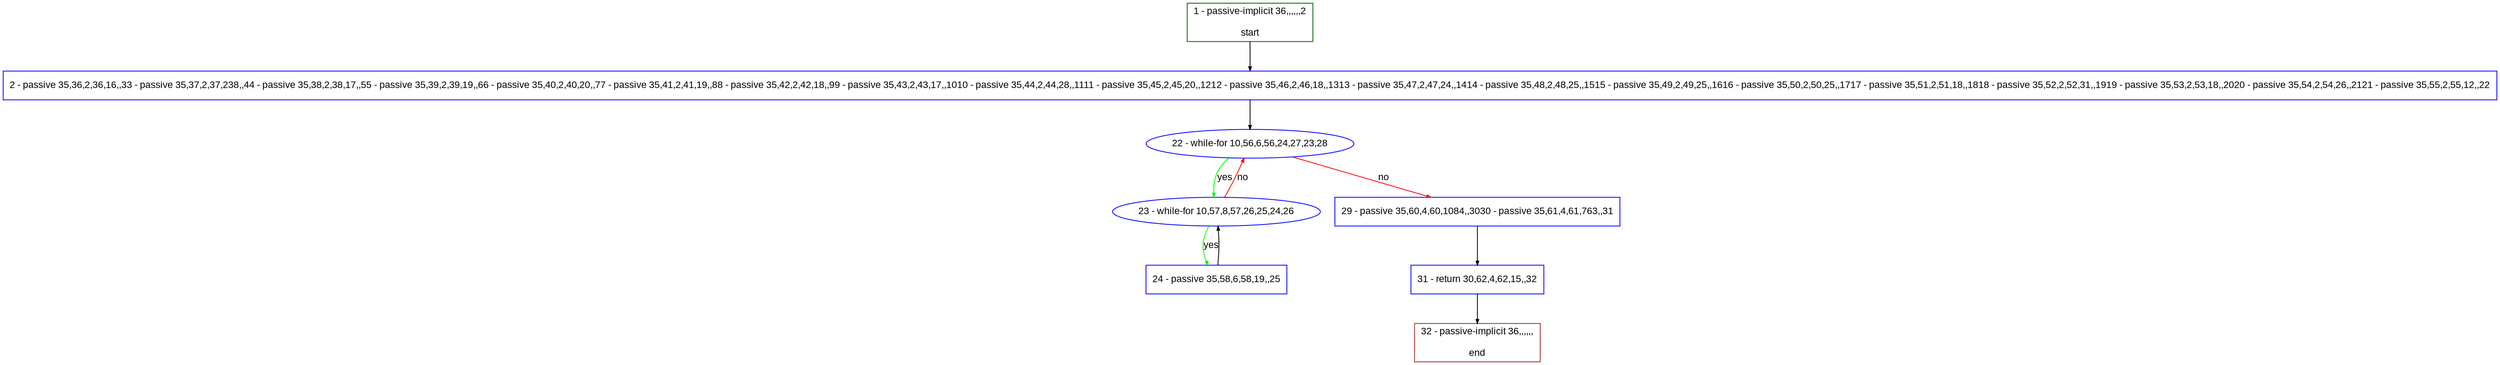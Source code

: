 digraph "" {
  graph [pack="true", label="", fontsize="12", packmode="clust", fontname="Arial", fillcolor="#FFFFCC", bgcolor="white", style="rounded,filled", compound="true"];
  node [node_initialized="no", label="", color="grey", fontsize="12", fillcolor="white", fontname="Arial", style="filled", shape="rectangle", compound="true", fixedsize="false"];
  edge [fontcolor="black", arrowhead="normal", arrowtail="none", arrowsize="0.5", ltail="", label="", color="black", fontsize="12", lhead="", fontname="Arial", dir="forward", compound="true"];
  __N1 [label="2 - passive 35,36,2,36,16,,33 - passive 35,37,2,37,238,,44 - passive 35,38,2,38,17,,55 - passive 35,39,2,39,19,,66 - passive 35,40,2,40,20,,77 - passive 35,41,2,41,19,,88 - passive 35,42,2,42,18,,99 - passive 35,43,2,43,17,,1010 - passive 35,44,2,44,28,,1111 - passive 35,45,2,45,20,,1212 - passive 35,46,2,46,18,,1313 - passive 35,47,2,47,24,,1414 - passive 35,48,2,48,25,,1515 - passive 35,49,2,49,25,,1616 - passive 35,50,2,50,25,,1717 - passive 35,51,2,51,18,,1818 - passive 35,52,2,52,31,,1919 - passive 35,53,2,53,18,,2020 - passive 35,54,2,54,26,,2121 - passive 35,55,2,55,12,,22", color="#0000ff", fillcolor="#ffffff", style="filled", shape="box"];
  __N2 [label="1 - passive-implicit 36,,,,,,2\n\nstart", color="#006400", fillcolor="#ffffff", style="filled", shape="box"];
  __N3 [label="22 - while-for 10,56,6,56,24,27,23,28", color="#0000ff", fillcolor="#ffffff", style="filled", shape="oval"];
  __N4 [label="23 - while-for 10,57,8,57,26,25,24,26", color="#0000ff", fillcolor="#ffffff", style="filled", shape="oval"];
  __N5 [label="29 - passive 35,60,4,60,1084,,3030 - passive 35,61,4,61,763,,31", color="#0000ff", fillcolor="#ffffff", style="filled", shape="box"];
  __N6 [label="24 - passive 35,58,6,58,19,,25", color="#0000ff", fillcolor="#ffffff", style="filled", shape="box"];
  __N7 [label="31 - return 30,62,4,62,15,,32", color="#0000ff", fillcolor="#ffffff", style="filled", shape="box"];
  __N8 [label="32 - passive-implicit 36,,,,,,\n\nend", color="#a52a2a", fillcolor="#ffffff", style="filled", shape="box"];
  __N2 -> __N1 [arrowhead="normal", arrowtail="none", color="#000000", label="", dir="forward"];
  __N1 -> __N3 [arrowhead="normal", arrowtail="none", color="#000000", label="", dir="forward"];
  __N3 -> __N4 [arrowhead="normal", arrowtail="none", color="#00ff00", label="yes", dir="forward"];
  __N4 -> __N3 [arrowhead="normal", arrowtail="none", color="#ff0000", label="no", dir="forward"];
  __N3 -> __N5 [arrowhead="normal", arrowtail="none", color="#ff0000", label="no", dir="forward"];
  __N4 -> __N6 [arrowhead="normal", arrowtail="none", color="#00ff00", label="yes", dir="forward"];
  __N6 -> __N4 [arrowhead="normal", arrowtail="none", color="#000000", label="", dir="forward"];
  __N5 -> __N7 [arrowhead="normal", arrowtail="none", color="#000000", label="", dir="forward"];
  __N7 -> __N8 [arrowhead="normal", arrowtail="none", color="#000000", label="", dir="forward"];
}
